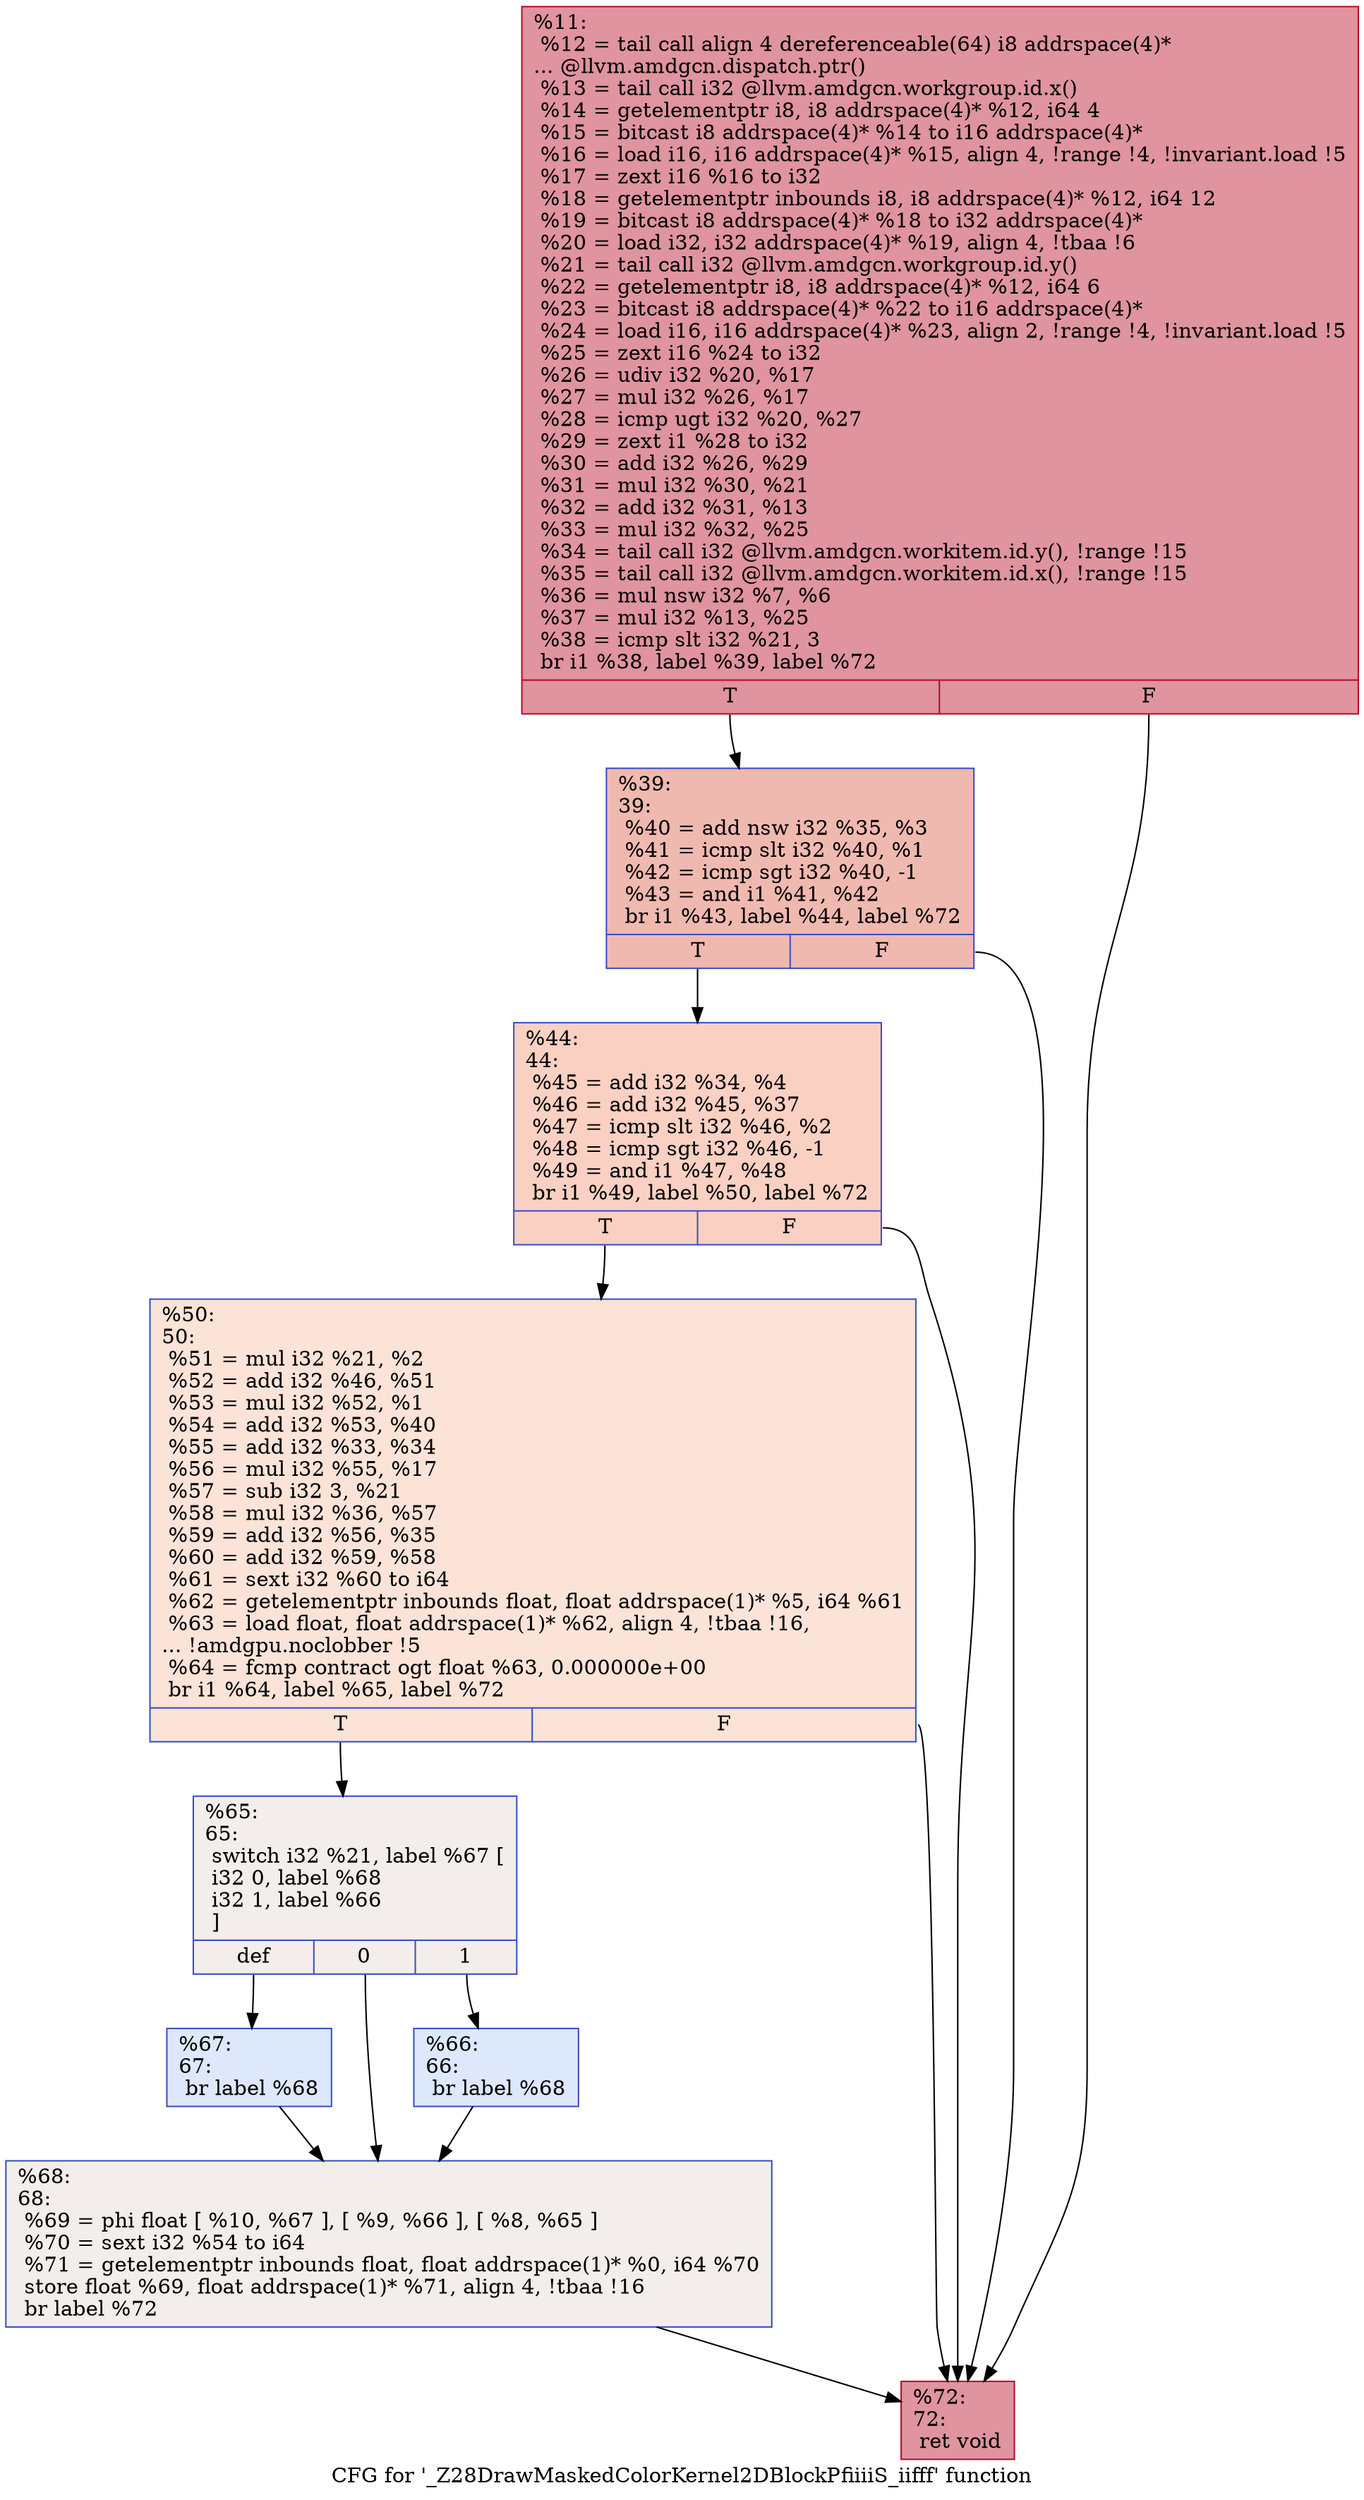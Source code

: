 digraph "CFG for '_Z28DrawMaskedColorKernel2DBlockPfiiiiS_iifff' function" {
	label="CFG for '_Z28DrawMaskedColorKernel2DBlockPfiiiiS_iifff' function";

	Node0x610f120 [shape=record,color="#b70d28ff", style=filled, fillcolor="#b70d2870",label="{%11:\l  %12 = tail call align 4 dereferenceable(64) i8 addrspace(4)*\l... @llvm.amdgcn.dispatch.ptr()\l  %13 = tail call i32 @llvm.amdgcn.workgroup.id.x()\l  %14 = getelementptr i8, i8 addrspace(4)* %12, i64 4\l  %15 = bitcast i8 addrspace(4)* %14 to i16 addrspace(4)*\l  %16 = load i16, i16 addrspace(4)* %15, align 4, !range !4, !invariant.load !5\l  %17 = zext i16 %16 to i32\l  %18 = getelementptr inbounds i8, i8 addrspace(4)* %12, i64 12\l  %19 = bitcast i8 addrspace(4)* %18 to i32 addrspace(4)*\l  %20 = load i32, i32 addrspace(4)* %19, align 4, !tbaa !6\l  %21 = tail call i32 @llvm.amdgcn.workgroup.id.y()\l  %22 = getelementptr i8, i8 addrspace(4)* %12, i64 6\l  %23 = bitcast i8 addrspace(4)* %22 to i16 addrspace(4)*\l  %24 = load i16, i16 addrspace(4)* %23, align 2, !range !4, !invariant.load !5\l  %25 = zext i16 %24 to i32\l  %26 = udiv i32 %20, %17\l  %27 = mul i32 %26, %17\l  %28 = icmp ugt i32 %20, %27\l  %29 = zext i1 %28 to i32\l  %30 = add i32 %26, %29\l  %31 = mul i32 %30, %21\l  %32 = add i32 %31, %13\l  %33 = mul i32 %32, %25\l  %34 = tail call i32 @llvm.amdgcn.workitem.id.y(), !range !15\l  %35 = tail call i32 @llvm.amdgcn.workitem.id.x(), !range !15\l  %36 = mul nsw i32 %7, %6\l  %37 = mul i32 %13, %25\l  %38 = icmp slt i32 %21, 3\l  br i1 %38, label %39, label %72\l|{<s0>T|<s1>F}}"];
	Node0x610f120:s0 -> Node0x6113d20;
	Node0x610f120:s1 -> Node0x6113db0;
	Node0x6113d20 [shape=record,color="#3d50c3ff", style=filled, fillcolor="#de614d70",label="{%39:\l39:                                               \l  %40 = add nsw i32 %35, %3\l  %41 = icmp slt i32 %40, %1\l  %42 = icmp sgt i32 %40, -1\l  %43 = and i1 %41, %42\l  br i1 %43, label %44, label %72\l|{<s0>T|<s1>F}}"];
	Node0x6113d20:s0 -> Node0x6114160;
	Node0x6113d20:s1 -> Node0x6113db0;
	Node0x6114160 [shape=record,color="#3d50c3ff", style=filled, fillcolor="#f3947570",label="{%44:\l44:                                               \l  %45 = add i32 %34, %4\l  %46 = add i32 %45, %37\l  %47 = icmp slt i32 %46, %2\l  %48 = icmp sgt i32 %46, -1\l  %49 = and i1 %47, %48\l  br i1 %49, label %50, label %72\l|{<s0>T|<s1>F}}"];
	Node0x6114160:s0 -> Node0x6114530;
	Node0x6114160:s1 -> Node0x6113db0;
	Node0x6114530 [shape=record,color="#3d50c3ff", style=filled, fillcolor="#f6bfa670",label="{%50:\l50:                                               \l  %51 = mul i32 %21, %2\l  %52 = add i32 %46, %51\l  %53 = mul i32 %52, %1\l  %54 = add i32 %53, %40\l  %55 = add i32 %33, %34\l  %56 = mul i32 %55, %17\l  %57 = sub i32 3, %21\l  %58 = mul i32 %36, %57\l  %59 = add i32 %56, %35\l  %60 = add i32 %59, %58\l  %61 = sext i32 %60 to i64\l  %62 = getelementptr inbounds float, float addrspace(1)* %5, i64 %61\l  %63 = load float, float addrspace(1)* %62, align 4, !tbaa !16,\l... !amdgpu.noclobber !5\l  %64 = fcmp contract ogt float %63, 0.000000e+00\l  br i1 %64, label %65, label %72\l|{<s0>T|<s1>F}}"];
	Node0x6114530:s0 -> Node0x6112e70;
	Node0x6114530:s1 -> Node0x6113db0;
	Node0x6112e70 [shape=record,color="#3d50c3ff", style=filled, fillcolor="#e5d8d170",label="{%65:\l65:                                               \l  switch i32 %21, label %67 [\l    i32 0, label %68\l    i32 1, label %66\l  ]\l|{<s0>def|<s1>0|<s2>1}}"];
	Node0x6112e70:s0 -> Node0x6112fb0;
	Node0x6112e70:s1 -> Node0x6113000;
	Node0x6112e70:s2 -> Node0x6115e30;
	Node0x6115e30 [shape=record,color="#3d50c3ff", style=filled, fillcolor="#b2ccfb70",label="{%66:\l66:                                               \l  br label %68\l}"];
	Node0x6115e30 -> Node0x6113000;
	Node0x6112fb0 [shape=record,color="#3d50c3ff", style=filled, fillcolor="#b2ccfb70",label="{%67:\l67:                                               \l  br label %68\l}"];
	Node0x6112fb0 -> Node0x6113000;
	Node0x6113000 [shape=record,color="#3d50c3ff", style=filled, fillcolor="#e5d8d170",label="{%68:\l68:                                               \l  %69 = phi float [ %10, %67 ], [ %9, %66 ], [ %8, %65 ]\l  %70 = sext i32 %54 to i64\l  %71 = getelementptr inbounds float, float addrspace(1)* %0, i64 %70\l  store float %69, float addrspace(1)* %71, align 4, !tbaa !16\l  br label %72\l}"];
	Node0x6113000 -> Node0x6113db0;
	Node0x6113db0 [shape=record,color="#b70d28ff", style=filled, fillcolor="#b70d2870",label="{%72:\l72:                                               \l  ret void\l}"];
}

